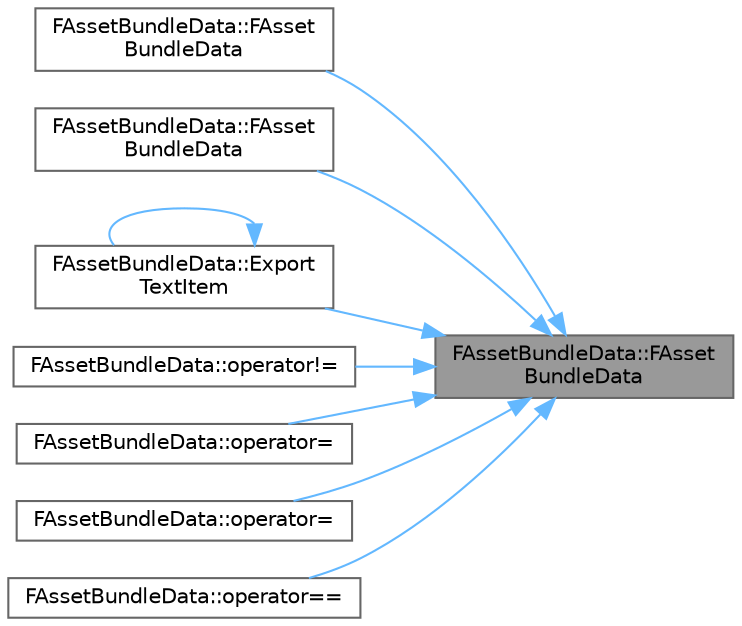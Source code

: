 digraph "FAssetBundleData::FAssetBundleData"
{
 // INTERACTIVE_SVG=YES
 // LATEX_PDF_SIZE
  bgcolor="transparent";
  edge [fontname=Helvetica,fontsize=10,labelfontname=Helvetica,labelfontsize=10];
  node [fontname=Helvetica,fontsize=10,shape=box,height=0.2,width=0.4];
  rankdir="RL";
  Node1 [id="Node000001",label="FAssetBundleData::FAsset\lBundleData",height=0.2,width=0.4,color="gray40", fillcolor="grey60", style="filled", fontcolor="black",tooltip="Declare constructors inline so this can be a header only class."];
  Node1 -> Node2 [id="edge1_Node000001_Node000002",dir="back",color="steelblue1",style="solid",tooltip=" "];
  Node2 [id="Node000002",label="FAssetBundleData::FAsset\lBundleData",height=0.2,width=0.4,color="grey40", fillcolor="white", style="filled",URL="$da/dd0/structFAssetBundleData.html#a6646bddd22d113cb26a4daf4d5344acc",tooltip=" "];
  Node1 -> Node3 [id="edge2_Node000001_Node000003",dir="back",color="steelblue1",style="solid",tooltip=" "];
  Node3 [id="Node000003",label="FAssetBundleData::FAsset\lBundleData",height=0.2,width=0.4,color="grey40", fillcolor="white", style="filled",URL="$da/dd0/structFAssetBundleData.html#a043ec048a7204f83ef212e77376fc63f",tooltip=" "];
  Node1 -> Node4 [id="edge3_Node000001_Node000004",dir="back",color="steelblue1",style="solid",tooltip=" "];
  Node4 [id="Node000004",label="FAssetBundleData::Export\lTextItem",height=0.2,width=0.4,color="grey40", fillcolor="white", style="filled",URL="$da/dd0/structFAssetBundleData.html#a6df0939fa3fa3ce1c4875324426279f9",tooltip="Override Import/Export to not write out empty structs."];
  Node4 -> Node4 [id="edge4_Node000004_Node000004",dir="back",color="steelblue1",style="solid",tooltip=" "];
  Node1 -> Node5 [id="edge5_Node000001_Node000005",dir="back",color="steelblue1",style="solid",tooltip=" "];
  Node5 [id="Node000005",label="FAssetBundleData::operator!=",height=0.2,width=0.4,color="grey40", fillcolor="white", style="filled",URL="$da/dd0/structFAssetBundleData.html#a75d6842105ec9205d9412d5cbc1c2260",tooltip=" "];
  Node1 -> Node6 [id="edge6_Node000001_Node000006",dir="back",color="steelblue1",style="solid",tooltip=" "];
  Node6 [id="Node000006",label="FAssetBundleData::operator=",height=0.2,width=0.4,color="grey40", fillcolor="white", style="filled",URL="$da/dd0/structFAssetBundleData.html#a2d54a380ab25ea4d0d8784fd30b1af1e",tooltip=" "];
  Node1 -> Node7 [id="edge7_Node000001_Node000007",dir="back",color="steelblue1",style="solid",tooltip=" "];
  Node7 [id="Node000007",label="FAssetBundleData::operator=",height=0.2,width=0.4,color="grey40", fillcolor="white", style="filled",URL="$da/dd0/structFAssetBundleData.html#a1a1a030a2e258d114163a612c7a2dd1d",tooltip=" "];
  Node1 -> Node8 [id="edge8_Node000001_Node000008",dir="back",color="steelblue1",style="solid",tooltip=" "];
  Node8 [id="Node000008",label="FAssetBundleData::operator==",height=0.2,width=0.4,color="grey40", fillcolor="white", style="filled",URL="$da/dd0/structFAssetBundleData.html#ae1be675300e7be8c897feafdeb246231",tooltip="Equality."];
}
